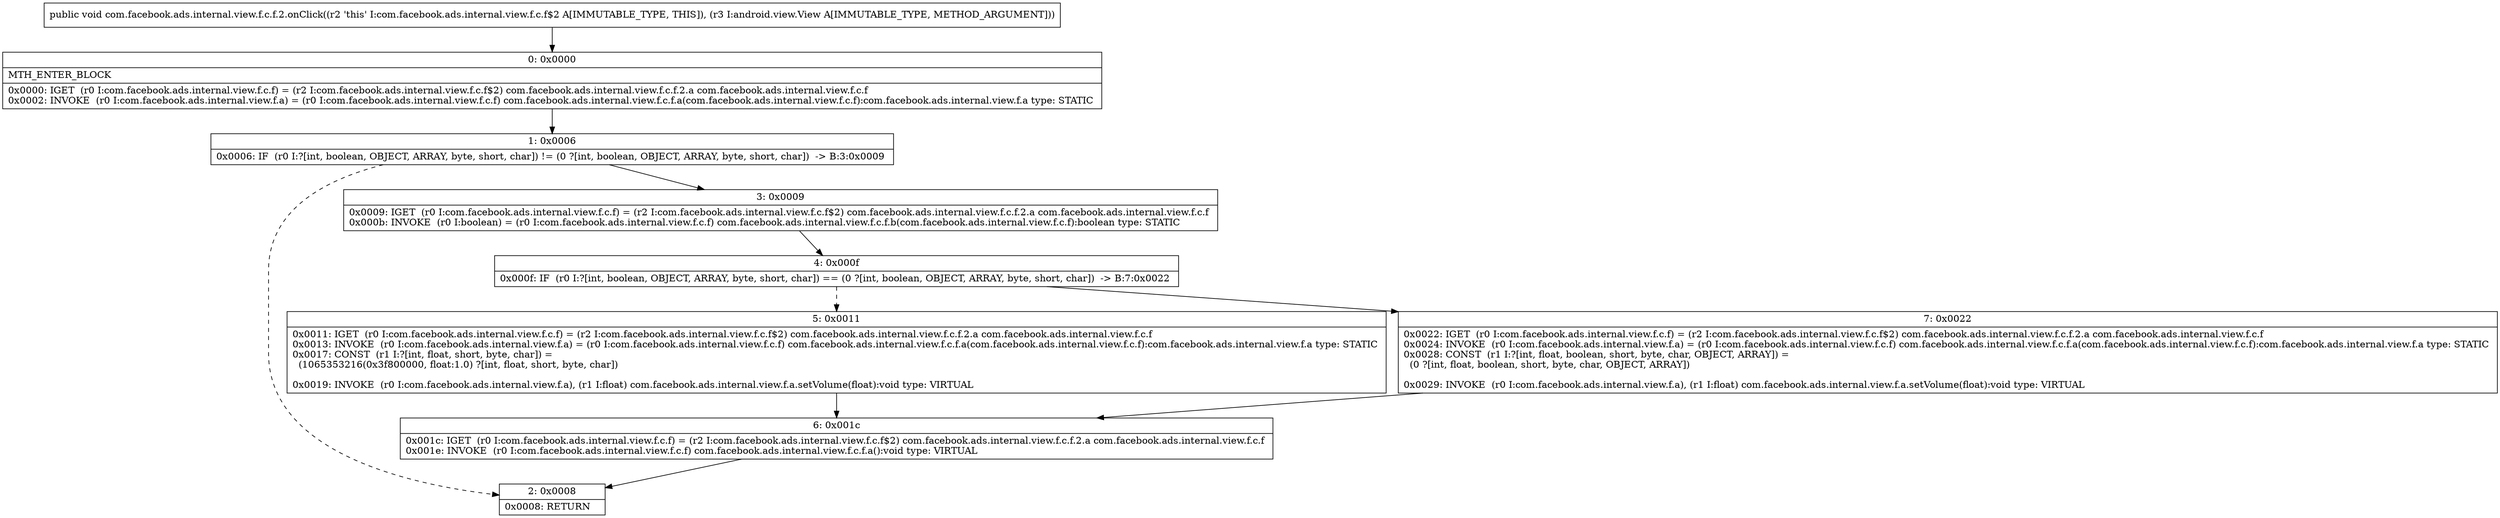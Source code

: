 digraph "CFG forcom.facebook.ads.internal.view.f.c.f.2.onClick(Landroid\/view\/View;)V" {
Node_0 [shape=record,label="{0\:\ 0x0000|MTH_ENTER_BLOCK\l|0x0000: IGET  (r0 I:com.facebook.ads.internal.view.f.c.f) = (r2 I:com.facebook.ads.internal.view.f.c.f$2) com.facebook.ads.internal.view.f.c.f.2.a com.facebook.ads.internal.view.f.c.f \l0x0002: INVOKE  (r0 I:com.facebook.ads.internal.view.f.a) = (r0 I:com.facebook.ads.internal.view.f.c.f) com.facebook.ads.internal.view.f.c.f.a(com.facebook.ads.internal.view.f.c.f):com.facebook.ads.internal.view.f.a type: STATIC \l}"];
Node_1 [shape=record,label="{1\:\ 0x0006|0x0006: IF  (r0 I:?[int, boolean, OBJECT, ARRAY, byte, short, char]) != (0 ?[int, boolean, OBJECT, ARRAY, byte, short, char])  \-\> B:3:0x0009 \l}"];
Node_2 [shape=record,label="{2\:\ 0x0008|0x0008: RETURN   \l}"];
Node_3 [shape=record,label="{3\:\ 0x0009|0x0009: IGET  (r0 I:com.facebook.ads.internal.view.f.c.f) = (r2 I:com.facebook.ads.internal.view.f.c.f$2) com.facebook.ads.internal.view.f.c.f.2.a com.facebook.ads.internal.view.f.c.f \l0x000b: INVOKE  (r0 I:boolean) = (r0 I:com.facebook.ads.internal.view.f.c.f) com.facebook.ads.internal.view.f.c.f.b(com.facebook.ads.internal.view.f.c.f):boolean type: STATIC \l}"];
Node_4 [shape=record,label="{4\:\ 0x000f|0x000f: IF  (r0 I:?[int, boolean, OBJECT, ARRAY, byte, short, char]) == (0 ?[int, boolean, OBJECT, ARRAY, byte, short, char])  \-\> B:7:0x0022 \l}"];
Node_5 [shape=record,label="{5\:\ 0x0011|0x0011: IGET  (r0 I:com.facebook.ads.internal.view.f.c.f) = (r2 I:com.facebook.ads.internal.view.f.c.f$2) com.facebook.ads.internal.view.f.c.f.2.a com.facebook.ads.internal.view.f.c.f \l0x0013: INVOKE  (r0 I:com.facebook.ads.internal.view.f.a) = (r0 I:com.facebook.ads.internal.view.f.c.f) com.facebook.ads.internal.view.f.c.f.a(com.facebook.ads.internal.view.f.c.f):com.facebook.ads.internal.view.f.a type: STATIC \l0x0017: CONST  (r1 I:?[int, float, short, byte, char]) = \l  (1065353216(0x3f800000, float:1.0) ?[int, float, short, byte, char])\l \l0x0019: INVOKE  (r0 I:com.facebook.ads.internal.view.f.a), (r1 I:float) com.facebook.ads.internal.view.f.a.setVolume(float):void type: VIRTUAL \l}"];
Node_6 [shape=record,label="{6\:\ 0x001c|0x001c: IGET  (r0 I:com.facebook.ads.internal.view.f.c.f) = (r2 I:com.facebook.ads.internal.view.f.c.f$2) com.facebook.ads.internal.view.f.c.f.2.a com.facebook.ads.internal.view.f.c.f \l0x001e: INVOKE  (r0 I:com.facebook.ads.internal.view.f.c.f) com.facebook.ads.internal.view.f.c.f.a():void type: VIRTUAL \l}"];
Node_7 [shape=record,label="{7\:\ 0x0022|0x0022: IGET  (r0 I:com.facebook.ads.internal.view.f.c.f) = (r2 I:com.facebook.ads.internal.view.f.c.f$2) com.facebook.ads.internal.view.f.c.f.2.a com.facebook.ads.internal.view.f.c.f \l0x0024: INVOKE  (r0 I:com.facebook.ads.internal.view.f.a) = (r0 I:com.facebook.ads.internal.view.f.c.f) com.facebook.ads.internal.view.f.c.f.a(com.facebook.ads.internal.view.f.c.f):com.facebook.ads.internal.view.f.a type: STATIC \l0x0028: CONST  (r1 I:?[int, float, boolean, short, byte, char, OBJECT, ARRAY]) = \l  (0 ?[int, float, boolean, short, byte, char, OBJECT, ARRAY])\l \l0x0029: INVOKE  (r0 I:com.facebook.ads.internal.view.f.a), (r1 I:float) com.facebook.ads.internal.view.f.a.setVolume(float):void type: VIRTUAL \l}"];
MethodNode[shape=record,label="{public void com.facebook.ads.internal.view.f.c.f.2.onClick((r2 'this' I:com.facebook.ads.internal.view.f.c.f$2 A[IMMUTABLE_TYPE, THIS]), (r3 I:android.view.View A[IMMUTABLE_TYPE, METHOD_ARGUMENT])) }"];
MethodNode -> Node_0;
Node_0 -> Node_1;
Node_1 -> Node_2[style=dashed];
Node_1 -> Node_3;
Node_3 -> Node_4;
Node_4 -> Node_5[style=dashed];
Node_4 -> Node_7;
Node_5 -> Node_6;
Node_6 -> Node_2;
Node_7 -> Node_6;
}

